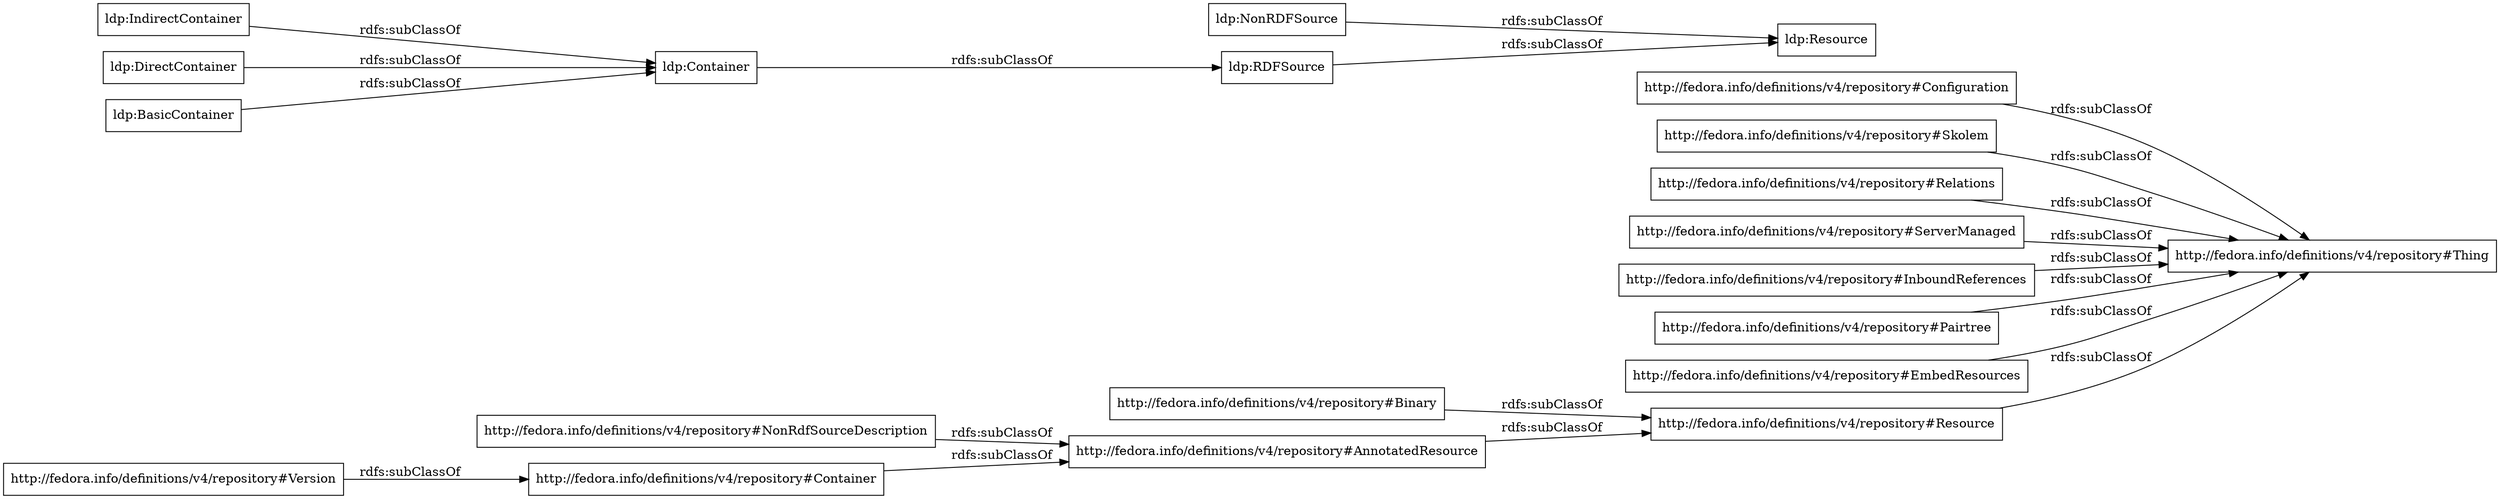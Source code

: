 digraph ar2dtool_diagram { 
rankdir=LR;
size="1000"
node [shape = rectangle, color="black"]; "http://fedora.info/definitions/v4/repository#Container" "http://fedora.info/definitions/v4/repository#Binary" "http://fedora.info/definitions/v4/repository#AnnotatedResource" "http://fedora.info/definitions/v4/repository#Configuration" "http://fedora.info/definitions/v4/repository#Skolem" "http://fedora.info/definitions/v4/repository#Relations" "http://fedora.info/definitions/v4/repository#ServerManaged" "http://fedora.info/definitions/v4/repository#Resource" "http://fedora.info/definitions/v4/repository#InboundReferences" "http://fedora.info/definitions/v4/repository#Pairtree" "http://fedora.info/definitions/v4/repository#Version" "http://fedora.info/definitions/v4/repository#Thing" "http://fedora.info/definitions/v4/repository#NonRdfSourceDescription" "http://fedora.info/definitions/v4/repository#EmbedResources" ; /*classes style*/
	"ldp:Container" -> "ldp:RDFSource" [ label = "rdfs:subClassOf" ];
	"http://fedora.info/definitions/v4/repository#Resource" -> "http://fedora.info/definitions/v4/repository#Thing" [ label = "rdfs:subClassOf" ];
	"http://fedora.info/definitions/v4/repository#Relations" -> "http://fedora.info/definitions/v4/repository#Thing" [ label = "rdfs:subClassOf" ];
	"ldp:RDFSource" -> "ldp:Resource" [ label = "rdfs:subClassOf" ];
	"http://fedora.info/definitions/v4/repository#Version" -> "http://fedora.info/definitions/v4/repository#Container" [ label = "rdfs:subClassOf" ];
	"http://fedora.info/definitions/v4/repository#InboundReferences" -> "http://fedora.info/definitions/v4/repository#Thing" [ label = "rdfs:subClassOf" ];
	"http://fedora.info/definitions/v4/repository#EmbedResources" -> "http://fedora.info/definitions/v4/repository#Thing" [ label = "rdfs:subClassOf" ];
	"ldp:IndirectContainer" -> "ldp:Container" [ label = "rdfs:subClassOf" ];
	"ldp:NonRDFSource" -> "ldp:Resource" [ label = "rdfs:subClassOf" ];
	"http://fedora.info/definitions/v4/repository#AnnotatedResource" -> "http://fedora.info/definitions/v4/repository#Resource" [ label = "rdfs:subClassOf" ];
	"http://fedora.info/definitions/v4/repository#Container" -> "http://fedora.info/definitions/v4/repository#AnnotatedResource" [ label = "rdfs:subClassOf" ];
	"http://fedora.info/definitions/v4/repository#Binary" -> "http://fedora.info/definitions/v4/repository#Resource" [ label = "rdfs:subClassOf" ];
	"ldp:DirectContainer" -> "ldp:Container" [ label = "rdfs:subClassOf" ];
	"http://fedora.info/definitions/v4/repository#NonRdfSourceDescription" -> "http://fedora.info/definitions/v4/repository#AnnotatedResource" [ label = "rdfs:subClassOf" ];
	"http://fedora.info/definitions/v4/repository#Pairtree" -> "http://fedora.info/definitions/v4/repository#Thing" [ label = "rdfs:subClassOf" ];
	"ldp:BasicContainer" -> "ldp:Container" [ label = "rdfs:subClassOf" ];
	"http://fedora.info/definitions/v4/repository#ServerManaged" -> "http://fedora.info/definitions/v4/repository#Thing" [ label = "rdfs:subClassOf" ];
	"http://fedora.info/definitions/v4/repository#Configuration" -> "http://fedora.info/definitions/v4/repository#Thing" [ label = "rdfs:subClassOf" ];
	"http://fedora.info/definitions/v4/repository#Skolem" -> "http://fedora.info/definitions/v4/repository#Thing" [ label = "rdfs:subClassOf" ];

}
